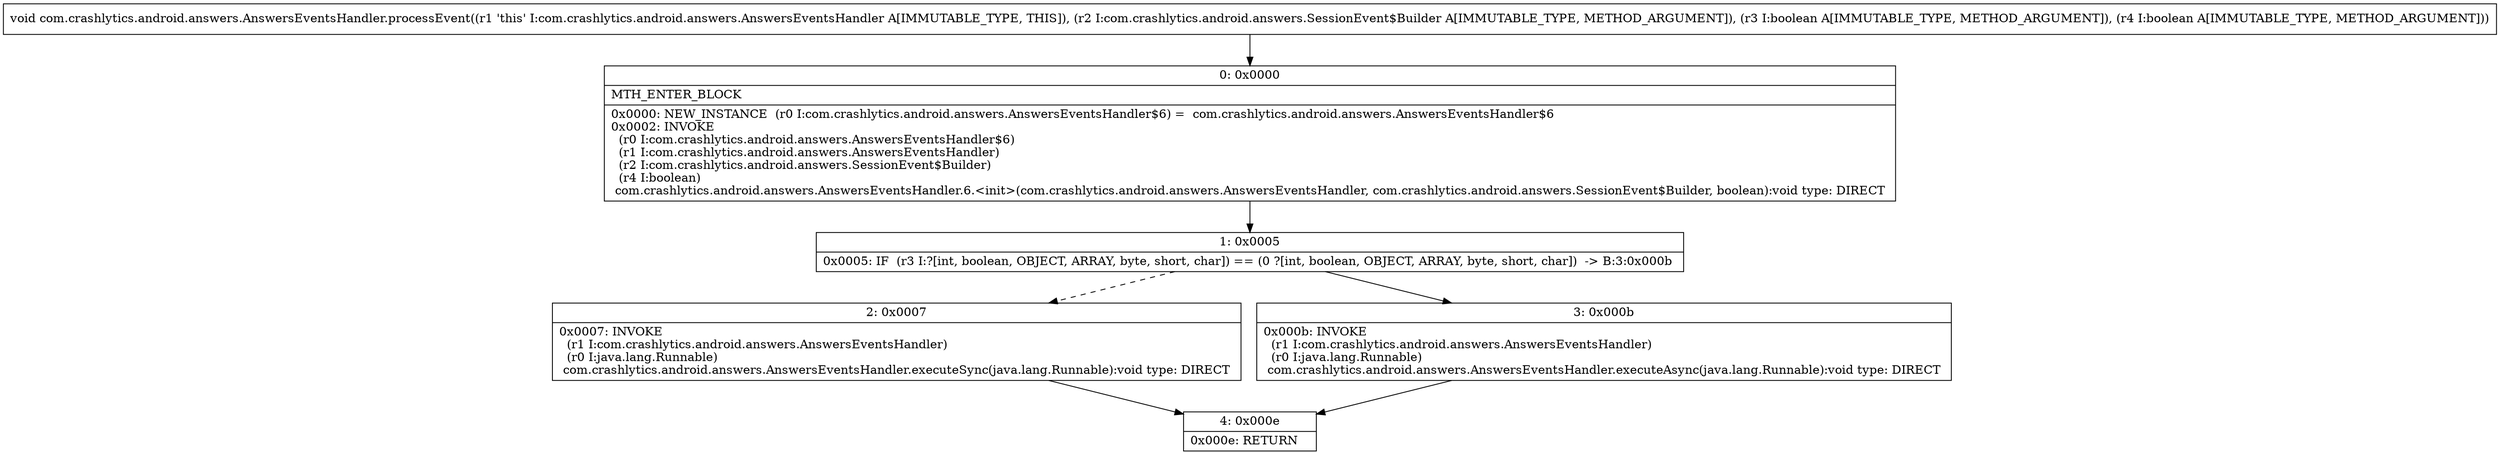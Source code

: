 digraph "CFG forcom.crashlytics.android.answers.AnswersEventsHandler.processEvent(Lcom\/crashlytics\/android\/answers\/SessionEvent$Builder;ZZ)V" {
Node_0 [shape=record,label="{0\:\ 0x0000|MTH_ENTER_BLOCK\l|0x0000: NEW_INSTANCE  (r0 I:com.crashlytics.android.answers.AnswersEventsHandler$6) =  com.crashlytics.android.answers.AnswersEventsHandler$6 \l0x0002: INVOKE  \l  (r0 I:com.crashlytics.android.answers.AnswersEventsHandler$6)\l  (r1 I:com.crashlytics.android.answers.AnswersEventsHandler)\l  (r2 I:com.crashlytics.android.answers.SessionEvent$Builder)\l  (r4 I:boolean)\l com.crashlytics.android.answers.AnswersEventsHandler.6.\<init\>(com.crashlytics.android.answers.AnswersEventsHandler, com.crashlytics.android.answers.SessionEvent$Builder, boolean):void type: DIRECT \l}"];
Node_1 [shape=record,label="{1\:\ 0x0005|0x0005: IF  (r3 I:?[int, boolean, OBJECT, ARRAY, byte, short, char]) == (0 ?[int, boolean, OBJECT, ARRAY, byte, short, char])  \-\> B:3:0x000b \l}"];
Node_2 [shape=record,label="{2\:\ 0x0007|0x0007: INVOKE  \l  (r1 I:com.crashlytics.android.answers.AnswersEventsHandler)\l  (r0 I:java.lang.Runnable)\l com.crashlytics.android.answers.AnswersEventsHandler.executeSync(java.lang.Runnable):void type: DIRECT \l}"];
Node_3 [shape=record,label="{3\:\ 0x000b|0x000b: INVOKE  \l  (r1 I:com.crashlytics.android.answers.AnswersEventsHandler)\l  (r0 I:java.lang.Runnable)\l com.crashlytics.android.answers.AnswersEventsHandler.executeAsync(java.lang.Runnable):void type: DIRECT \l}"];
Node_4 [shape=record,label="{4\:\ 0x000e|0x000e: RETURN   \l}"];
MethodNode[shape=record,label="{void com.crashlytics.android.answers.AnswersEventsHandler.processEvent((r1 'this' I:com.crashlytics.android.answers.AnswersEventsHandler A[IMMUTABLE_TYPE, THIS]), (r2 I:com.crashlytics.android.answers.SessionEvent$Builder A[IMMUTABLE_TYPE, METHOD_ARGUMENT]), (r3 I:boolean A[IMMUTABLE_TYPE, METHOD_ARGUMENT]), (r4 I:boolean A[IMMUTABLE_TYPE, METHOD_ARGUMENT])) }"];
MethodNode -> Node_0;
Node_0 -> Node_1;
Node_1 -> Node_2[style=dashed];
Node_1 -> Node_3;
Node_2 -> Node_4;
Node_3 -> Node_4;
}

